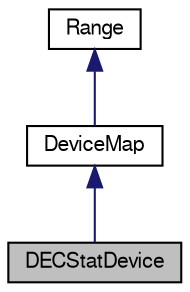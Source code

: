 digraph G
{
  edge [fontname="FreeSans",fontsize="10",labelfontname="FreeSans",labelfontsize="10"];
  node [fontname="FreeSans",fontsize="10",shape=record];
  Node1 [label="DECStatDevice",height=0.2,width=0.4,color="black", fillcolor="grey75", style="filled" fontcolor="black"];
  Node2 -> Node1 [dir=back,color="midnightblue",fontsize="10",style="solid"];
  Node2 [label="DeviceMap",height=0.2,width=0.4,color="black", fillcolor="white", style="filled",URL="$classDeviceMap.html"];
  Node3 -> Node2 [dir=back,color="midnightblue",fontsize="10",style="solid"];
  Node3 [label="Range",height=0.2,width=0.4,color="black", fillcolor="white", style="filled",URL="$classRange.html"];
}
